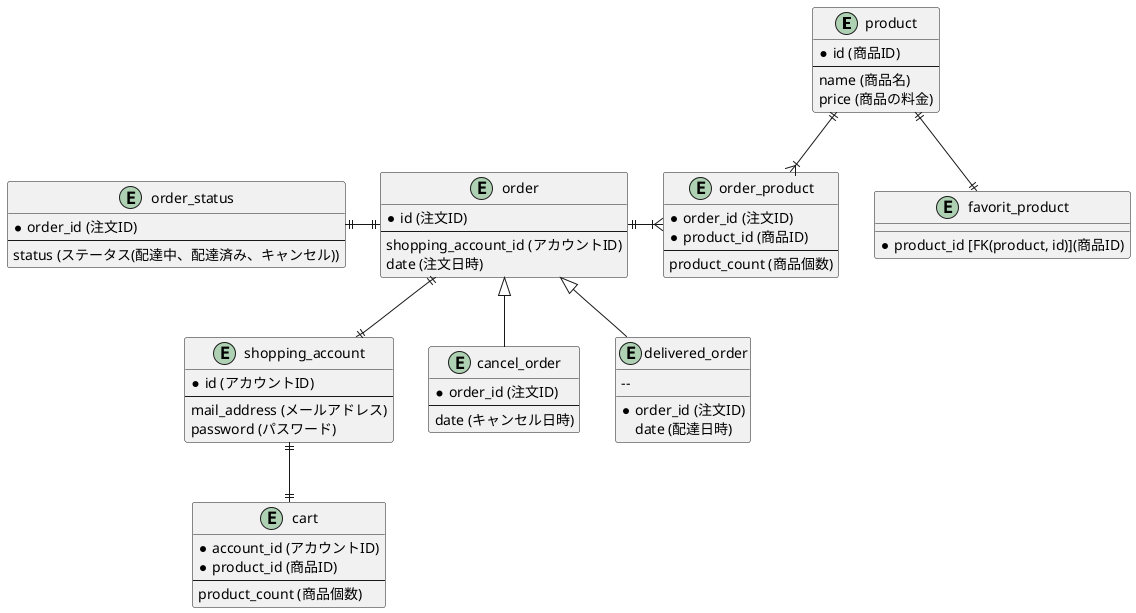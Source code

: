 @startuml
entity product {
    * id (商品ID)
    --
    name (商品名)
    price (商品の料金)
}

entity favorit_product {
    * product_id [FK(product, id)](商品ID)
}

entity shopping_account {
    * id (アカウントID)
    --
    mail_address (メールアドレス)
    password (パスワード)
}

entity cart {
    * account_id (アカウントID)
    * product_id (商品ID)
    --
    product_count (商品個数)
}

entity order {
    * id (注文ID)
    --
    shopping_account_id (アカウントID)
    date (注文日時)
}

entity cancel_order {
    * order_id (注文ID)
    --
    date (キャンセル日時)
}

entity delivered_order {
    * order_id (注文ID)
    ‐‐
    date (配達日時)
}

entity order_product {
    * order_id (注文ID)
    * product_id (商品ID)
    --
    product_count (商品個数)
}

entity order_status {
    * order_id (注文ID)
    --
    status (ステータス(配達中、配達済み、キャンセル))
}

shopping_account ||--|| cart
product ||--|| favorit_product
order ||--|| shopping_account
order ||-r-|{ order_product
order ||-l-|| order_status
product ||--|{ order_product
order <|-d- cancel_order
order <|-- delivered_order
@enduml